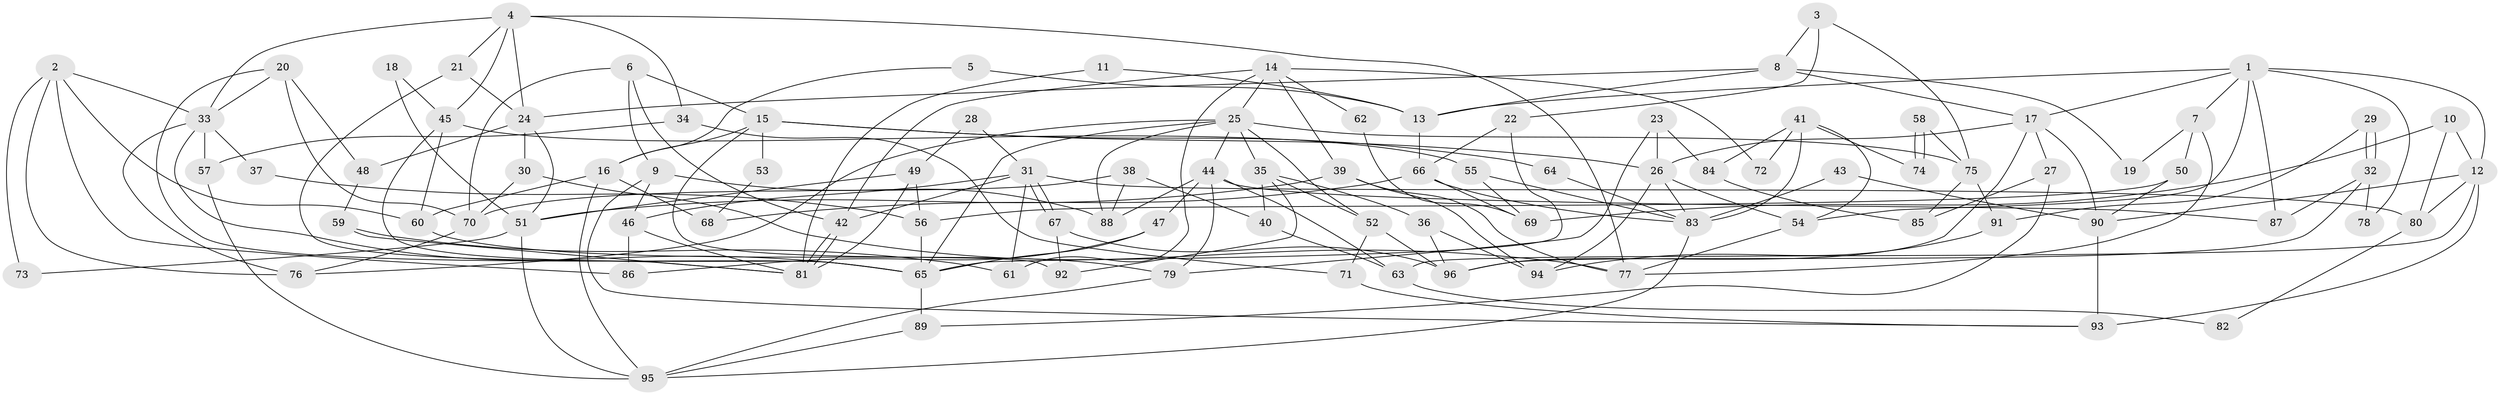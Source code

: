 // Generated by graph-tools (version 1.1) at 2025/15/03/09/25 04:15:06]
// undirected, 96 vertices, 192 edges
graph export_dot {
graph [start="1"]
  node [color=gray90,style=filled];
  1;
  2;
  3;
  4;
  5;
  6;
  7;
  8;
  9;
  10;
  11;
  12;
  13;
  14;
  15;
  16;
  17;
  18;
  19;
  20;
  21;
  22;
  23;
  24;
  25;
  26;
  27;
  28;
  29;
  30;
  31;
  32;
  33;
  34;
  35;
  36;
  37;
  38;
  39;
  40;
  41;
  42;
  43;
  44;
  45;
  46;
  47;
  48;
  49;
  50;
  51;
  52;
  53;
  54;
  55;
  56;
  57;
  58;
  59;
  60;
  61;
  62;
  63;
  64;
  65;
  66;
  67;
  68;
  69;
  70;
  71;
  72;
  73;
  74;
  75;
  76;
  77;
  78;
  79;
  80;
  81;
  82;
  83;
  84;
  85;
  86;
  87;
  88;
  89;
  90;
  91;
  92;
  93;
  94;
  95;
  96;
  1 -- 87;
  1 -- 13;
  1 -- 7;
  1 -- 12;
  1 -- 17;
  1 -- 54;
  1 -- 78;
  2 -- 76;
  2 -- 60;
  2 -- 33;
  2 -- 73;
  2 -- 86;
  3 -- 75;
  3 -- 8;
  3 -- 22;
  4 -- 24;
  4 -- 34;
  4 -- 21;
  4 -- 33;
  4 -- 45;
  4 -- 77;
  5 -- 16;
  5 -- 13;
  6 -- 9;
  6 -- 42;
  6 -- 15;
  6 -- 70;
  7 -- 77;
  7 -- 19;
  7 -- 50;
  8 -- 24;
  8 -- 17;
  8 -- 13;
  8 -- 19;
  9 -- 46;
  9 -- 93;
  9 -- 88;
  10 -- 80;
  10 -- 12;
  10 -- 69;
  11 -- 81;
  11 -- 13;
  12 -- 90;
  12 -- 63;
  12 -- 80;
  12 -- 93;
  13 -- 66;
  14 -- 42;
  14 -- 25;
  14 -- 39;
  14 -- 61;
  14 -- 62;
  14 -- 72;
  15 -- 26;
  15 -- 16;
  15 -- 53;
  15 -- 64;
  15 -- 92;
  16 -- 95;
  16 -- 60;
  16 -- 68;
  17 -- 96;
  17 -- 26;
  17 -- 27;
  17 -- 90;
  18 -- 51;
  18 -- 45;
  20 -- 70;
  20 -- 33;
  20 -- 48;
  20 -- 65;
  21 -- 81;
  21 -- 24;
  22 -- 65;
  22 -- 66;
  23 -- 79;
  23 -- 26;
  23 -- 84;
  24 -- 30;
  24 -- 48;
  24 -- 51;
  25 -- 44;
  25 -- 65;
  25 -- 35;
  25 -- 52;
  25 -- 75;
  25 -- 76;
  25 -- 88;
  26 -- 54;
  26 -- 83;
  26 -- 94;
  27 -- 89;
  27 -- 85;
  28 -- 31;
  28 -- 49;
  29 -- 32;
  29 -- 32;
  29 -- 91;
  30 -- 77;
  30 -- 70;
  31 -- 61;
  31 -- 67;
  31 -- 67;
  31 -- 42;
  31 -- 46;
  31 -- 80;
  32 -- 96;
  32 -- 78;
  32 -- 87;
  33 -- 37;
  33 -- 57;
  33 -- 65;
  33 -- 76;
  34 -- 71;
  34 -- 57;
  35 -- 92;
  35 -- 36;
  35 -- 40;
  35 -- 52;
  36 -- 94;
  36 -- 96;
  37 -- 56;
  38 -- 70;
  38 -- 88;
  38 -- 40;
  39 -- 51;
  39 -- 77;
  39 -- 94;
  40 -- 63;
  41 -- 83;
  41 -- 54;
  41 -- 72;
  41 -- 74;
  41 -- 84;
  42 -- 81;
  42 -- 81;
  43 -- 90;
  43 -- 83;
  44 -- 63;
  44 -- 88;
  44 -- 47;
  44 -- 79;
  44 -- 87;
  45 -- 65;
  45 -- 55;
  45 -- 60;
  46 -- 86;
  46 -- 81;
  47 -- 65;
  47 -- 86;
  48 -- 59;
  49 -- 51;
  49 -- 81;
  49 -- 56;
  50 -- 56;
  50 -- 90;
  51 -- 95;
  51 -- 73;
  52 -- 71;
  52 -- 96;
  53 -- 68;
  54 -- 77;
  55 -- 69;
  55 -- 83;
  56 -- 65;
  57 -- 95;
  58 -- 75;
  58 -- 74;
  58 -- 74;
  59 -- 81;
  59 -- 61;
  60 -- 79;
  62 -- 69;
  63 -- 82;
  64 -- 83;
  65 -- 89;
  66 -- 83;
  66 -- 68;
  66 -- 69;
  67 -- 96;
  67 -- 92;
  70 -- 76;
  71 -- 93;
  75 -- 85;
  75 -- 91;
  79 -- 95;
  80 -- 82;
  83 -- 95;
  84 -- 85;
  89 -- 95;
  90 -- 93;
  91 -- 94;
}
